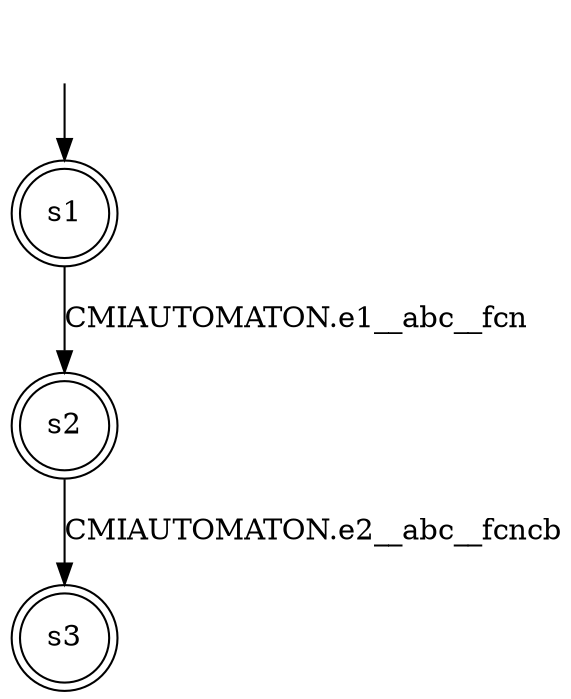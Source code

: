 digraph automaton {
	1 [label=<s1> shape="doublecircle"];
	2 [label=<s2> shape="doublecircle"];
	3 [label=<s3> shape="doublecircle"];
	__init1 [label=<> shape="none"];
	__init1 -> 1;
	1 -> 2 [label=<CMIAUTOMATON.e1__abc__fcn> id="1-0-2"];
	2 -> 3 [label=<CMIAUTOMATON.e2__abc__fcncb> id="2-0-3"];
}
